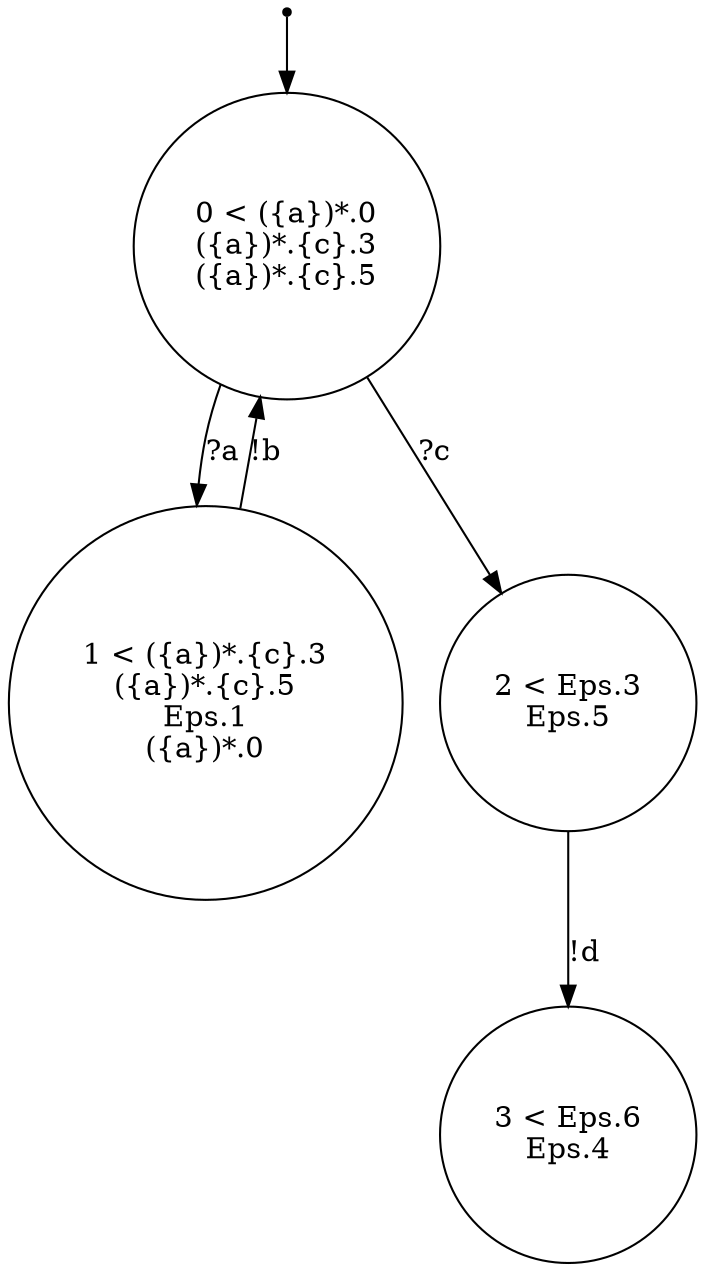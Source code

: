 digraph {
 node [shape=point] ENTRY
 node [shape=circle]
3 [label="3 < Eps.6
Eps.4
"]
2 [label="2 < Eps.3
Eps.5
"]
1 [label="1 < ({a})*.{c}.3
({a})*.{c}.5
Eps.1
({a})*.0
"]
0 [label="0 < ({a})*.0
({a})*.{c}.3
({a})*.{c}.5
"]
ENTRY -> 0
2 -> 3 [label="!d"]
1 -> 0 [label="!b"]
0 -> 1 [label="?a"]
0 -> 2 [label="?c"]

}